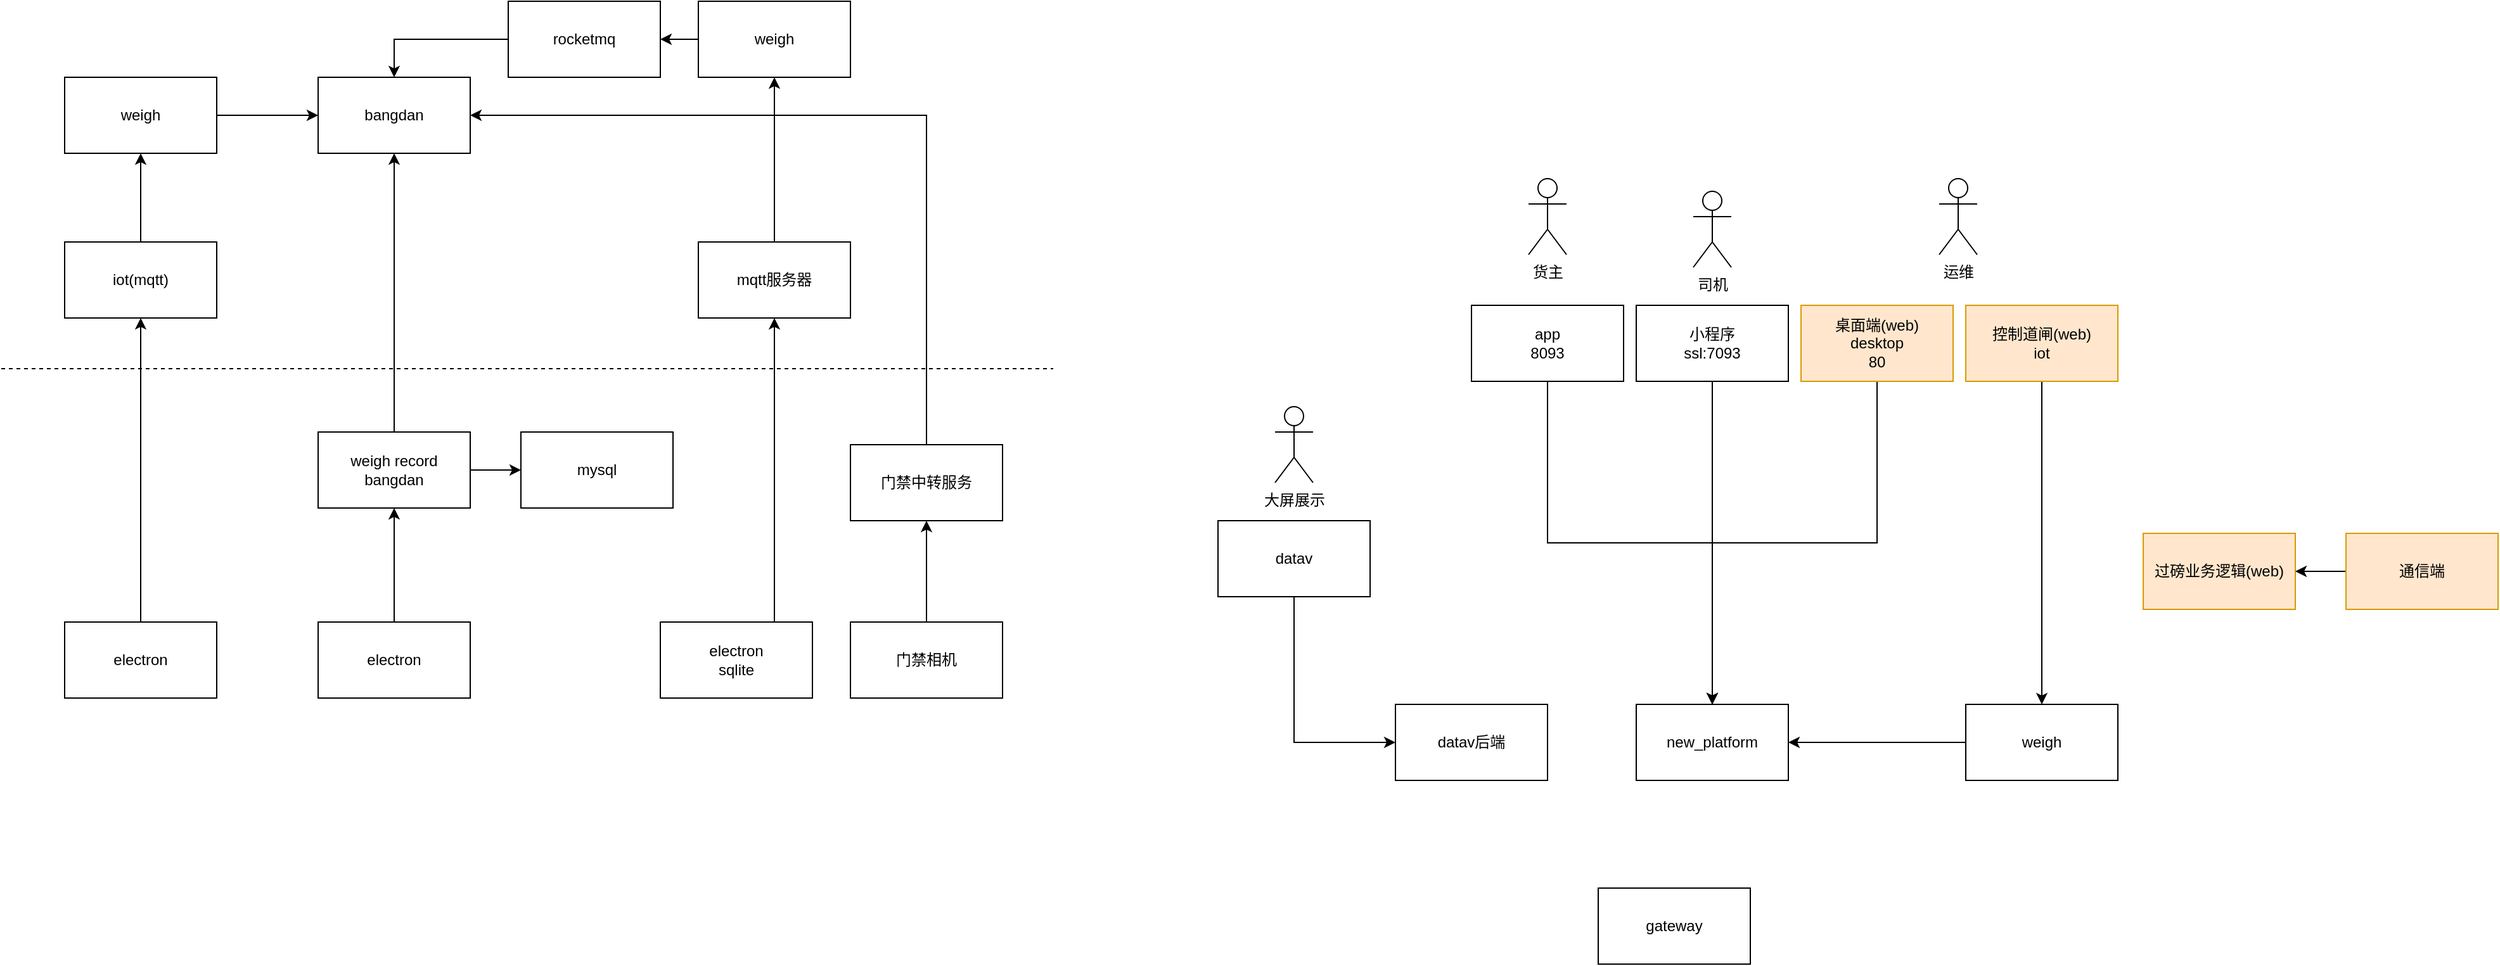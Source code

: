 <mxfile version="14.6.13" type="github">
  <diagram id="i68JFdNTJ4IvCKRYNh7I" name="Page-1">
    <mxGraphModel dx="2795" dy="619" grid="1" gridSize="10" guides="1" tooltips="1" connect="1" arrows="1" fold="1" page="1" pageScale="1" pageWidth="827" pageHeight="1169" math="0" shadow="0">
      <root>
        <mxCell id="0" />
        <mxCell id="1" parent="0" />
        <mxCell id="E38PJkLzuDfSd40zfgup-23" style="edgeStyle=orthogonalEdgeStyle;rounded=0;orthogonalLoop=1;jettySize=auto;html=1;exitX=0.5;exitY=1;exitDx=0;exitDy=0;" parent="1" source="E38PJkLzuDfSd40zfgup-1" target="E38PJkLzuDfSd40zfgup-14" edge="1">
          <mxGeometry relative="1" as="geometry" />
        </mxCell>
        <mxCell id="E38PJkLzuDfSd40zfgup-1" value="桌面端(web)&lt;br&gt;desktop&lt;br&gt;80" style="rounded=0;whiteSpace=wrap;html=1;fillColor=#ffe6cc;strokeColor=#d79b00;" parent="1" vertex="1">
          <mxGeometry x="290" y="270" width="120" height="60" as="geometry" />
        </mxCell>
        <mxCell id="E38PJkLzuDfSd40zfgup-21" style="edgeStyle=orthogonalEdgeStyle;rounded=0;orthogonalLoop=1;jettySize=auto;html=1;exitX=0.5;exitY=1;exitDx=0;exitDy=0;" parent="1" source="E38PJkLzuDfSd40zfgup-2" target="E38PJkLzuDfSd40zfgup-13" edge="1">
          <mxGeometry relative="1" as="geometry" />
        </mxCell>
        <mxCell id="E38PJkLzuDfSd40zfgup-2" value="控制道闸(web)&lt;br&gt;iot" style="rounded=0;whiteSpace=wrap;html=1;fillColor=#ffe6cc;strokeColor=#d79b00;" parent="1" vertex="1">
          <mxGeometry x="420" y="270" width="120" height="60" as="geometry" />
        </mxCell>
        <mxCell id="E38PJkLzuDfSd40zfgup-3" value="过磅业务逻辑(web)" style="rounded=0;whiteSpace=wrap;html=1;fillColor=#ffe6cc;strokeColor=#d79b00;" parent="1" vertex="1">
          <mxGeometry x="560" y="450" width="120" height="60" as="geometry" />
        </mxCell>
        <mxCell id="E38PJkLzuDfSd40zfgup-4" value="运维" style="shape=umlActor;verticalLabelPosition=bottom;verticalAlign=top;html=1;outlineConnect=0;" parent="1" vertex="1">
          <mxGeometry x="399" y="170" width="30" height="60" as="geometry" />
        </mxCell>
        <mxCell id="E38PJkLzuDfSd40zfgup-24" style="edgeStyle=orthogonalEdgeStyle;rounded=0;orthogonalLoop=1;jettySize=auto;html=1;exitX=0.5;exitY=1;exitDx=0;exitDy=0;entryX=0.5;entryY=0;entryDx=0;entryDy=0;" parent="1" source="E38PJkLzuDfSd40zfgup-6" target="E38PJkLzuDfSd40zfgup-14" edge="1">
          <mxGeometry relative="1" as="geometry" />
        </mxCell>
        <mxCell id="E38PJkLzuDfSd40zfgup-6" value="小程序&lt;br&gt;ssl:7093" style="rounded=0;whiteSpace=wrap;html=1;" parent="1" vertex="1">
          <mxGeometry x="160" y="270" width="120" height="60" as="geometry" />
        </mxCell>
        <mxCell id="E38PJkLzuDfSd40zfgup-7" value="司机" style="shape=umlActor;verticalLabelPosition=bottom;verticalAlign=top;html=1;outlineConnect=0;" parent="1" vertex="1">
          <mxGeometry x="205" y="180" width="30" height="60" as="geometry" />
        </mxCell>
        <mxCell id="E38PJkLzuDfSd40zfgup-8" value="gateway" style="rounded=0;whiteSpace=wrap;html=1;" parent="1" vertex="1">
          <mxGeometry x="130" y="730" width="120" height="60" as="geometry" />
        </mxCell>
        <mxCell id="E38PJkLzuDfSd40zfgup-25" style="edgeStyle=orthogonalEdgeStyle;rounded=0;orthogonalLoop=1;jettySize=auto;html=1;exitX=0.5;exitY=1;exitDx=0;exitDy=0;entryX=0.5;entryY=0;entryDx=0;entryDy=0;" parent="1" source="E38PJkLzuDfSd40zfgup-9" target="E38PJkLzuDfSd40zfgup-14" edge="1">
          <mxGeometry relative="1" as="geometry">
            <mxPoint x="290" y="590" as="targetPoint" />
          </mxGeometry>
        </mxCell>
        <mxCell id="E38PJkLzuDfSd40zfgup-9" value="app&lt;br&gt;8093" style="rounded=0;whiteSpace=wrap;html=1;" parent="1" vertex="1">
          <mxGeometry x="30" y="270" width="120" height="60" as="geometry" />
        </mxCell>
        <mxCell id="E38PJkLzuDfSd40zfgup-11" value="货主" style="shape=umlActor;verticalLabelPosition=bottom;verticalAlign=top;html=1;outlineConnect=0;" parent="1" vertex="1">
          <mxGeometry x="75" y="170" width="30" height="60" as="geometry" />
        </mxCell>
        <mxCell id="E38PJkLzuDfSd40zfgup-18" style="edgeStyle=orthogonalEdgeStyle;rounded=0;orthogonalLoop=1;jettySize=auto;html=1;exitX=0;exitY=0.5;exitDx=0;exitDy=0;entryX=1;entryY=0.5;entryDx=0;entryDy=0;" parent="1" source="E38PJkLzuDfSd40zfgup-12" target="E38PJkLzuDfSd40zfgup-3" edge="1">
          <mxGeometry relative="1" as="geometry" />
        </mxCell>
        <mxCell id="E38PJkLzuDfSd40zfgup-12" value="通信端" style="rounded=0;whiteSpace=wrap;html=1;fillColor=#ffe6cc;strokeColor=#d79b00;" parent="1" vertex="1">
          <mxGeometry x="720" y="450" width="120" height="60" as="geometry" />
        </mxCell>
        <mxCell id="E38PJkLzuDfSd40zfgup-20" style="edgeStyle=orthogonalEdgeStyle;rounded=0;orthogonalLoop=1;jettySize=auto;html=1;exitX=0;exitY=0.5;exitDx=0;exitDy=0;entryX=1;entryY=0.5;entryDx=0;entryDy=0;" parent="1" source="E38PJkLzuDfSd40zfgup-13" target="E38PJkLzuDfSd40zfgup-14" edge="1">
          <mxGeometry relative="1" as="geometry" />
        </mxCell>
        <mxCell id="E38PJkLzuDfSd40zfgup-13" value="weigh" style="rounded=0;whiteSpace=wrap;html=1;" parent="1" vertex="1">
          <mxGeometry x="420" y="585" width="120" height="60" as="geometry" />
        </mxCell>
        <mxCell id="E38PJkLzuDfSd40zfgup-14" value="new_platform" style="rounded=0;whiteSpace=wrap;html=1;" parent="1" vertex="1">
          <mxGeometry x="160" y="585" width="120" height="60" as="geometry" />
        </mxCell>
        <mxCell id="E38PJkLzuDfSd40zfgup-15" value="大屏展示" style="shape=umlActor;verticalLabelPosition=bottom;verticalAlign=top;html=1;outlineConnect=0;" parent="1" vertex="1">
          <mxGeometry x="-125" y="350" width="30" height="60" as="geometry" />
        </mxCell>
        <mxCell id="E38PJkLzuDfSd40zfgup-22" style="edgeStyle=orthogonalEdgeStyle;rounded=0;orthogonalLoop=1;jettySize=auto;html=1;exitX=0.5;exitY=1;exitDx=0;exitDy=0;entryX=0;entryY=0.5;entryDx=0;entryDy=0;" parent="1" source="E38PJkLzuDfSd40zfgup-16" target="E38PJkLzuDfSd40zfgup-17" edge="1">
          <mxGeometry relative="1" as="geometry" />
        </mxCell>
        <mxCell id="E38PJkLzuDfSd40zfgup-16" value="datav" style="rounded=0;whiteSpace=wrap;html=1;" parent="1" vertex="1">
          <mxGeometry x="-170" y="440" width="120" height="60" as="geometry" />
        </mxCell>
        <mxCell id="E38PJkLzuDfSd40zfgup-17" value="datav后端" style="rounded=0;whiteSpace=wrap;html=1;" parent="1" vertex="1">
          <mxGeometry x="-30" y="585" width="120" height="60" as="geometry" />
        </mxCell>
        <mxCell id="j8AdsAXacqCM0w1QrOaS-9" style="edgeStyle=orthogonalEdgeStyle;rounded=0;orthogonalLoop=1;jettySize=auto;html=1;exitX=0.5;exitY=0;exitDx=0;exitDy=0;entryX=0.5;entryY=1;entryDx=0;entryDy=0;" parent="1" source="j8AdsAXacqCM0w1QrOaS-1" target="j8AdsAXacqCM0w1QrOaS-3" edge="1">
          <mxGeometry relative="1" as="geometry" />
        </mxCell>
        <mxCell id="j8AdsAXacqCM0w1QrOaS-1" value="iot(mqtt)" style="rounded=0;whiteSpace=wrap;html=1;" parent="1" vertex="1">
          <mxGeometry x="-1080" y="220" width="120" height="60" as="geometry" />
        </mxCell>
        <mxCell id="j8AdsAXacqCM0w1QrOaS-8" style="edgeStyle=orthogonalEdgeStyle;rounded=0;orthogonalLoop=1;jettySize=auto;html=1;exitX=0.5;exitY=0;exitDx=0;exitDy=0;entryX=0.5;entryY=1;entryDx=0;entryDy=0;" parent="1" source="j8AdsAXacqCM0w1QrOaS-2" target="j8AdsAXacqCM0w1QrOaS-1" edge="1">
          <mxGeometry relative="1" as="geometry" />
        </mxCell>
        <mxCell id="j8AdsAXacqCM0w1QrOaS-2" value="electron" style="rounded=0;whiteSpace=wrap;html=1;" parent="1" vertex="1">
          <mxGeometry x="-1080" y="520" width="120" height="60" as="geometry" />
        </mxCell>
        <mxCell id="j8AdsAXacqCM0w1QrOaS-11" style="edgeStyle=orthogonalEdgeStyle;rounded=0;orthogonalLoop=1;jettySize=auto;html=1;exitX=1;exitY=0.5;exitDx=0;exitDy=0;" parent="1" source="j8AdsAXacqCM0w1QrOaS-3" target="j8AdsAXacqCM0w1QrOaS-10" edge="1">
          <mxGeometry relative="1" as="geometry" />
        </mxCell>
        <mxCell id="j8AdsAXacqCM0w1QrOaS-3" value="weigh" style="rounded=0;whiteSpace=wrap;html=1;" parent="1" vertex="1">
          <mxGeometry x="-1080" y="90" width="120" height="60" as="geometry" />
        </mxCell>
        <mxCell id="j8AdsAXacqCM0w1QrOaS-12" style="edgeStyle=orthogonalEdgeStyle;rounded=0;orthogonalLoop=1;jettySize=auto;html=1;exitX=0.5;exitY=0;exitDx=0;exitDy=0;entryX=0.5;entryY=1;entryDx=0;entryDy=0;" parent="1" source="j8AdsAXacqCM0w1QrOaS-4" target="j8AdsAXacqCM0w1QrOaS-5" edge="1">
          <mxGeometry relative="1" as="geometry" />
        </mxCell>
        <mxCell id="j8AdsAXacqCM0w1QrOaS-4" value="electron" style="rounded=0;whiteSpace=wrap;html=1;" parent="1" vertex="1">
          <mxGeometry x="-880" y="520" width="120" height="60" as="geometry" />
        </mxCell>
        <mxCell id="j8AdsAXacqCM0w1QrOaS-13" style="edgeStyle=orthogonalEdgeStyle;rounded=0;orthogonalLoop=1;jettySize=auto;html=1;exitX=1;exitY=0.5;exitDx=0;exitDy=0;entryX=0;entryY=0.5;entryDx=0;entryDy=0;" parent="1" source="j8AdsAXacqCM0w1QrOaS-5" target="j8AdsAXacqCM0w1QrOaS-7" edge="1">
          <mxGeometry relative="1" as="geometry" />
        </mxCell>
        <mxCell id="j8AdsAXacqCM0w1QrOaS-14" style="edgeStyle=orthogonalEdgeStyle;rounded=0;orthogonalLoop=1;jettySize=auto;html=1;exitX=0.5;exitY=0;exitDx=0;exitDy=0;entryX=0.5;entryY=1;entryDx=0;entryDy=0;" parent="1" source="j8AdsAXacqCM0w1QrOaS-5" target="j8AdsAXacqCM0w1QrOaS-10" edge="1">
          <mxGeometry relative="1" as="geometry" />
        </mxCell>
        <mxCell id="j8AdsAXacqCM0w1QrOaS-5" value="weigh record&lt;br&gt;bangdan" style="rounded=0;whiteSpace=wrap;html=1;" parent="1" vertex="1">
          <mxGeometry x="-880" y="370" width="120" height="60" as="geometry" />
        </mxCell>
        <mxCell id="j8AdsAXacqCM0w1QrOaS-6" value="" style="endArrow=none;dashed=1;html=1;" parent="1" edge="1">
          <mxGeometry width="50" height="50" relative="1" as="geometry">
            <mxPoint x="-1130" y="320" as="sourcePoint" />
            <mxPoint x="-300" y="320" as="targetPoint" />
          </mxGeometry>
        </mxCell>
        <mxCell id="j8AdsAXacqCM0w1QrOaS-7" value="mysql" style="rounded=0;whiteSpace=wrap;html=1;" parent="1" vertex="1">
          <mxGeometry x="-720" y="370" width="120" height="60" as="geometry" />
        </mxCell>
        <mxCell id="j8AdsAXacqCM0w1QrOaS-10" value="bangdan" style="rounded=0;whiteSpace=wrap;html=1;" parent="1" vertex="1">
          <mxGeometry x="-880" y="90" width="120" height="60" as="geometry" />
        </mxCell>
        <mxCell id="j8AdsAXacqCM0w1QrOaS-24" style="edgeStyle=orthogonalEdgeStyle;rounded=0;orthogonalLoop=1;jettySize=auto;html=1;exitX=0.75;exitY=0;exitDx=0;exitDy=0;" parent="1" source="j8AdsAXacqCM0w1QrOaS-15" target="j8AdsAXacqCM0w1QrOaS-23" edge="1">
          <mxGeometry relative="1" as="geometry" />
        </mxCell>
        <mxCell id="j8AdsAXacqCM0w1QrOaS-15" value="electron&lt;br&gt;sqlite" style="rounded=0;whiteSpace=wrap;html=1;" parent="1" vertex="1">
          <mxGeometry x="-610" y="520" width="120" height="60" as="geometry" />
        </mxCell>
        <mxCell id="j8AdsAXacqCM0w1QrOaS-22" style="edgeStyle=orthogonalEdgeStyle;rounded=0;orthogonalLoop=1;jettySize=auto;html=1;exitX=0.5;exitY=0;exitDx=0;exitDy=0;entryX=1;entryY=0.5;entryDx=0;entryDy=0;" parent="1" source="j8AdsAXacqCM0w1QrOaS-19" target="j8AdsAXacqCM0w1QrOaS-10" edge="1">
          <mxGeometry relative="1" as="geometry" />
        </mxCell>
        <mxCell id="j8AdsAXacqCM0w1QrOaS-19" value="门禁中转服务" style="rounded=0;whiteSpace=wrap;html=1;" parent="1" vertex="1">
          <mxGeometry x="-460" y="380" width="120" height="60" as="geometry" />
        </mxCell>
        <mxCell id="j8AdsAXacqCM0w1QrOaS-21" style="edgeStyle=orthogonalEdgeStyle;rounded=0;orthogonalLoop=1;jettySize=auto;html=1;exitX=0.5;exitY=0;exitDx=0;exitDy=0;" parent="1" source="j8AdsAXacqCM0w1QrOaS-20" target="j8AdsAXacqCM0w1QrOaS-19" edge="1">
          <mxGeometry relative="1" as="geometry" />
        </mxCell>
        <mxCell id="j8AdsAXacqCM0w1QrOaS-20" value="门禁相机" style="rounded=0;whiteSpace=wrap;html=1;" parent="1" vertex="1">
          <mxGeometry x="-460" y="520" width="120" height="60" as="geometry" />
        </mxCell>
        <mxCell id="sJ5JhIaV-OxUtwBFaqR1-6" style="edgeStyle=orthogonalEdgeStyle;rounded=0;orthogonalLoop=1;jettySize=auto;html=1;exitX=0.5;exitY=0;exitDx=0;exitDy=0;" edge="1" parent="1" source="j8AdsAXacqCM0w1QrOaS-23" target="sJ5JhIaV-OxUtwBFaqR1-3">
          <mxGeometry relative="1" as="geometry" />
        </mxCell>
        <mxCell id="j8AdsAXacqCM0w1QrOaS-23" value="mqtt服务器" style="rounded=0;whiteSpace=wrap;html=1;" parent="1" vertex="1">
          <mxGeometry x="-580" y="220" width="120" height="60" as="geometry" />
        </mxCell>
        <mxCell id="sJ5JhIaV-OxUtwBFaqR1-5" style="edgeStyle=orthogonalEdgeStyle;rounded=0;orthogonalLoop=1;jettySize=auto;html=1;exitX=0;exitY=0.5;exitDx=0;exitDy=0;entryX=0.5;entryY=0;entryDx=0;entryDy=0;" edge="1" parent="1" source="sJ5JhIaV-OxUtwBFaqR1-2" target="j8AdsAXacqCM0w1QrOaS-10">
          <mxGeometry relative="1" as="geometry" />
        </mxCell>
        <mxCell id="sJ5JhIaV-OxUtwBFaqR1-2" value="rocketmq" style="rounded=0;whiteSpace=wrap;html=1;" vertex="1" parent="1">
          <mxGeometry x="-730" y="30" width="120" height="60" as="geometry" />
        </mxCell>
        <mxCell id="sJ5JhIaV-OxUtwBFaqR1-4" style="edgeStyle=orthogonalEdgeStyle;rounded=0;orthogonalLoop=1;jettySize=auto;html=1;exitX=0;exitY=0.5;exitDx=0;exitDy=0;" edge="1" parent="1" source="sJ5JhIaV-OxUtwBFaqR1-3" target="sJ5JhIaV-OxUtwBFaqR1-2">
          <mxGeometry relative="1" as="geometry" />
        </mxCell>
        <mxCell id="sJ5JhIaV-OxUtwBFaqR1-3" value="weigh" style="rounded=0;whiteSpace=wrap;html=1;" vertex="1" parent="1">
          <mxGeometry x="-580" y="30" width="120" height="60" as="geometry" />
        </mxCell>
      </root>
    </mxGraphModel>
  </diagram>
</mxfile>

